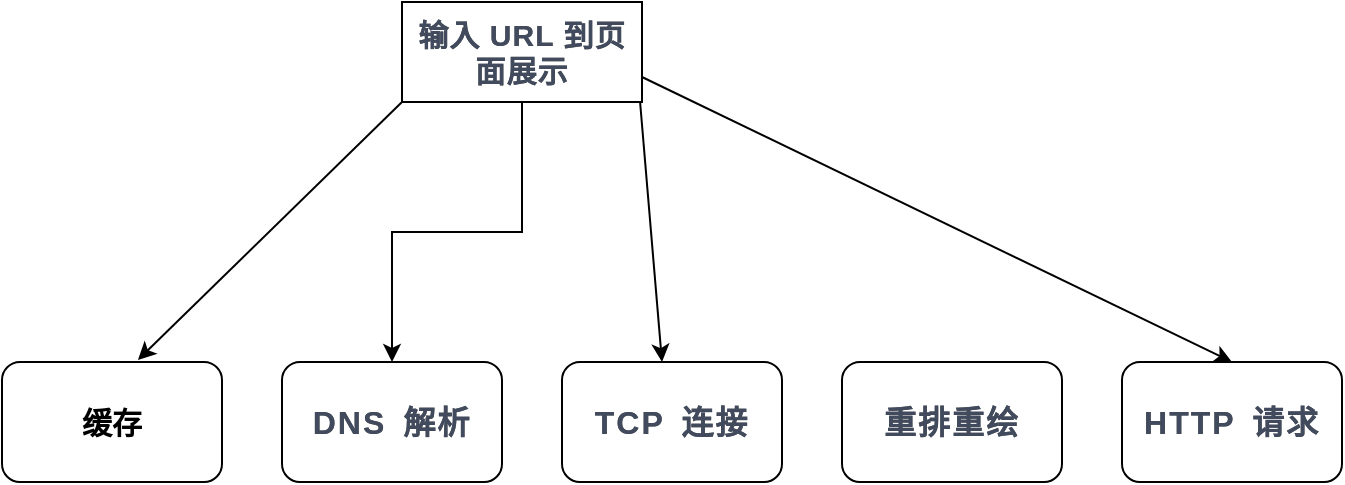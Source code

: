 <mxfile version="12.2.4" pages="1"><diagram id="FLhH7u5afhchzkaQtBS-" name="Page-1"><mxGraphModel dx="966" dy="603" grid="1" gridSize="10" guides="1" tooltips="1" connect="1" arrows="1" fold="1" page="1" pageScale="1" pageWidth="827" pageHeight="1169" math="0" shadow="0"><root><mxCell id="0"/><mxCell id="1" parent="0"/><mxCell id="11" style="edgeStyle=orthogonalEdgeStyle;rounded=0;orthogonalLoop=1;jettySize=auto;html=1;exitX=0.5;exitY=1;exitDx=0;exitDy=0;entryX=0.5;entryY=0;entryDx=0;entryDy=0;" parent="1" source="2" target="8" edge="1"><mxGeometry relative="1" as="geometry"/></mxCell><mxCell id="2" value="&lt;strong style=&quot;margin: 0px ; padding: 0px ; max-width: 100% ; color: rgb(66 , 75 , 93) ; font-family: , &amp;#34;optima&amp;#34; , , , &amp;#34;pingfang sc&amp;#34; , &amp;#34;cambria&amp;#34; , &amp;#34;cochin&amp;#34; , &amp;#34;georgia&amp;#34; , &amp;#34;times&amp;#34; , &amp;#34;times new roman&amp;#34; , serif ; font-size: 15px ; letter-spacing: 0.544px ; text-align: left ; white-space: normal ; background-color: rgb(255 , 255 , 255) ; text-shadow: transparent 0px 0px 0px , rgba(0 , 0 , 0 , 0.68) 0px 0px 0px ; box-sizing: border-box ; overflow-wrap: break-word&quot;&gt;输入 URL 到页面展示&lt;/strong&gt;" style="rounded=0;whiteSpace=wrap;html=1;" parent="1" vertex="1"><mxGeometry x="310" y="100" width="120" height="50" as="geometry"/></mxCell><mxCell id="6" value="&lt;b&gt;&lt;font style=&quot;font-size: 15px&quot;&gt;缓存&lt;/font&gt;&lt;/b&gt;" style="rounded=1;whiteSpace=wrap;html=1;" parent="1" vertex="1"><mxGeometry x="110" y="280" width="110" height="60" as="geometry"/></mxCell><mxCell id="8" value="&lt;strong style=&quot;margin: 0px ; padding: 0px ; max-width: 100% ; color: rgb(66 , 75 , 93) ; font-family: , &amp;#34;optima&amp;#34; , , , &amp;#34;pingfang sc&amp;#34; , &amp;#34;cambria&amp;#34; , &amp;#34;cochin&amp;#34; , &amp;#34;georgia&amp;#34; , &amp;#34;times&amp;#34; , &amp;#34;times new roman&amp;#34; , serif ; font-size: 16px ; letter-spacing: 1px ; text-align: left ; word-spacing: 3px ; text-shadow: transparent 0px 0px 0px , rgba(0 , 0 , 0 , 0.68) 0px 0px 0px ; box-sizing: border-box ; overflow-wrap: break-word&quot;&gt;DNS 解析&lt;/strong&gt;" style="rounded=1;whiteSpace=wrap;html=1;" parent="1" vertex="1"><mxGeometry x="250" y="280" width="110" height="60" as="geometry"/></mxCell><mxCell id="14" value="" style="endArrow=none;html=1;exitX=0.618;exitY=-0.017;exitDx=0;exitDy=0;exitPerimeter=0;endFill=0;startArrow=classic;startFill=1;" parent="1" source="6" edge="1"><mxGeometry width="50" height="50" relative="1" as="geometry"><mxPoint x="260" y="200" as="sourcePoint"/><mxPoint x="310" y="150" as="targetPoint"/></mxGeometry></mxCell><mxCell id="16" value="&lt;strong style=&quot;margin: 0px ; padding: 0px ; max-width: 100% ; color: rgb(66 , 75 , 93) ; font-family: , &amp;#34;optima&amp;#34; , , , &amp;#34;pingfang sc&amp;#34; , &amp;#34;cambria&amp;#34; , &amp;#34;cochin&amp;#34; , &amp;#34;georgia&amp;#34; , &amp;#34;times&amp;#34; , &amp;#34;times new roman&amp;#34; , serif ; font-size: 16px ; letter-spacing: 1px ; text-align: left ; word-spacing: 3px ; text-shadow: transparent 0px 0px 0px , rgba(0 , 0 , 0 , 0.68) 0px 0px 0px ; box-sizing: border-box ; overflow-wrap: break-word&quot;&gt;TCP 连接&lt;/strong&gt;" style="rounded=1;whiteSpace=wrap;html=1;" parent="1" vertex="1"><mxGeometry x="390" y="280" width="110" height="60" as="geometry"/></mxCell><mxCell id="17" value="" style="endArrow=none;html=1;entryX=0.992;entryY=1;entryDx=0;entryDy=0;entryPerimeter=0;endFill=0;startArrow=classic;startFill=1;" parent="1" target="2" edge="1"><mxGeometry width="50" height="50" relative="1" as="geometry"><mxPoint x="440" y="280" as="sourcePoint"/><mxPoint x="160" y="360" as="targetPoint"/></mxGeometry></mxCell><mxCell id="19" value="&lt;strong style=&quot;margin: 0px ; padding: 0px ; max-width: 100% ; color: rgb(66 , 75 , 93) ; font-family: , &amp;#34;optima&amp;#34; , , , &amp;#34;pingfang sc&amp;#34; , &amp;#34;cambria&amp;#34; , &amp;#34;cochin&amp;#34; , &amp;#34;georgia&amp;#34; , &amp;#34;times&amp;#34; , &amp;#34;times new roman&amp;#34; , serif ; font-size: 16px ; letter-spacing: 1px ; text-align: left ; word-spacing: 3px ; text-shadow: transparent 0px 0px 0px , rgba(0 , 0 , 0 , 0.68) 0px 0px 0px ; box-sizing: border-box ; overflow-wrap: break-word&quot;&gt;HTTP 请求&lt;/strong&gt;" style="rounded=1;whiteSpace=wrap;html=1;" parent="1" vertex="1"><mxGeometry x="670" y="280" width="110" height="60" as="geometry"/></mxCell><mxCell id="20" value="" style="endArrow=none;html=1;entryX=1;entryY=0.75;entryDx=0;entryDy=0;endFill=0;startArrow=classic;startFill=1;exitX=0.5;exitY=0;exitDx=0;exitDy=0;" parent="1" source="19" target="2" edge="1"><mxGeometry width="50" height="50" relative="1" as="geometry"><mxPoint x="530" y="286" as="sourcePoint"/><mxPoint x="439.04" y="160" as="targetPoint"/></mxGeometry></mxCell><mxCell id="21" value="&lt;strong style=&quot;margin: 0px ; padding: 0px ; max-width: 100% ; color: rgb(66 , 75 , 93) ; font-family: , &amp;#34;optima&amp;#34; , , , &amp;#34;pingfang sc&amp;#34; , &amp;#34;cambria&amp;#34; , &amp;#34;cochin&amp;#34; , &amp;#34;georgia&amp;#34; , &amp;#34;times&amp;#34; , &amp;#34;times new roman&amp;#34; , serif ; font-size: 16px ; letter-spacing: 1px ; text-align: left ; word-spacing: 3px ; text-shadow: transparent 0px 0px 0px , rgba(0 , 0 , 0 , 0.68) 0px 0px 0px ; box-sizing: border-box ; overflow-wrap: break-word&quot;&gt;重排重绘&lt;/strong&gt;" style="rounded=1;whiteSpace=wrap;html=1;" parent="1" vertex="1"><mxGeometry x="530" y="280" width="110" height="60" as="geometry"/></mxCell></root></mxGraphModel></diagram></mxfile>